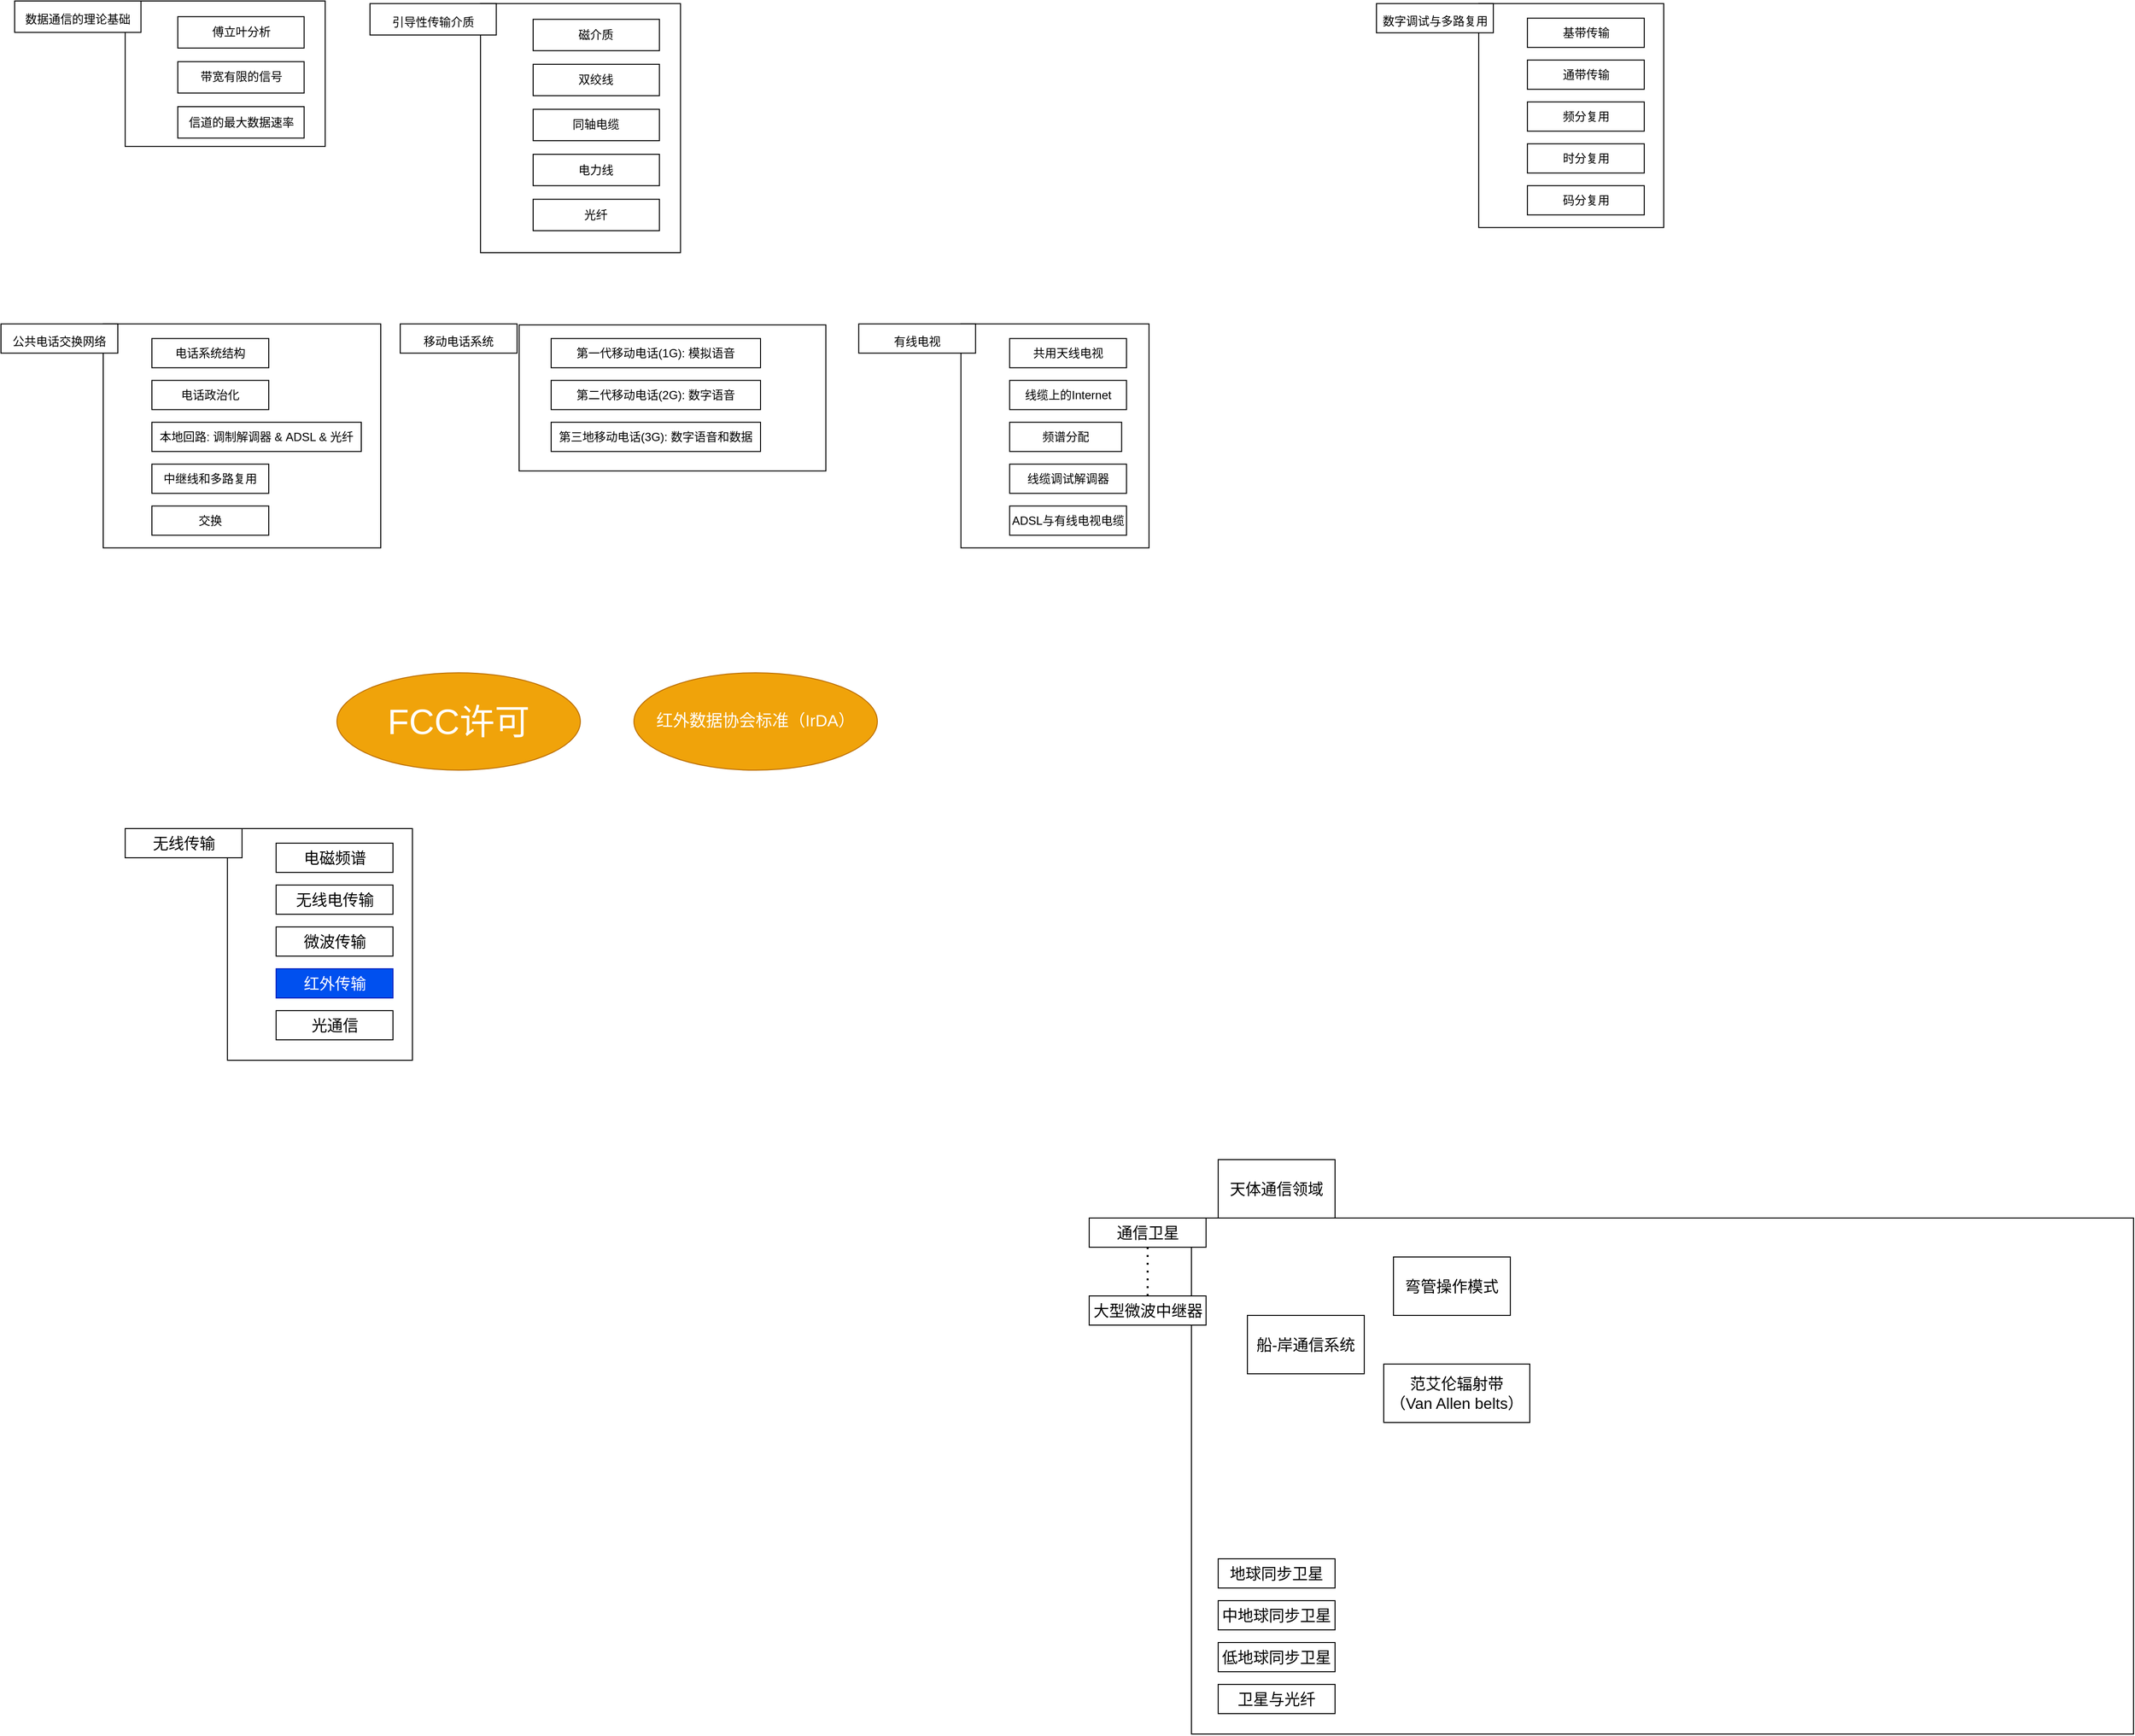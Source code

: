 <mxfile version="14.2.4" type="embed">
    <diagram id="uDFQFcmB11ROd6fHzXDE" name="Page-1">
        <mxGraphModel dx="1678" dy="733" grid="1" gridSize="10" guides="1" tooltips="1" connect="1" arrows="1" fold="1" page="1" pageScale="1" pageWidth="827" pageHeight="1169" math="0" shadow="0">
            <root>
                <mxCell id="0"/>
                <mxCell id="1" parent="0"/>
                <mxCell id="9" value="" style="rounded=0;whiteSpace=wrap;html=1;strokeWidth=1;fontSize=16;" vertex="1" parent="1">
                    <mxGeometry x="1222.55" y="1530" width="967.45" height="530" as="geometry"/>
                </mxCell>
                <mxCell id="10" value="地球同步卫星" style="rounded=0;whiteSpace=wrap;html=1;strokeWidth=1;fontSize=16;" vertex="1" parent="1">
                    <mxGeometry x="1250" y="1880" width="120" height="30" as="geometry"/>
                </mxCell>
                <mxCell id="11" value="中地球同步卫星" style="rounded=0;whiteSpace=wrap;html=1;fontSize=16;" vertex="1" parent="1">
                    <mxGeometry x="1250" y="1923" width="120" height="30" as="geometry"/>
                </mxCell>
                <mxCell id="12" value="低地球同步卫星" style="rounded=0;whiteSpace=wrap;html=1;fontSize=16;" vertex="1" parent="1">
                    <mxGeometry x="1250" y="1966" width="120" height="30" as="geometry"/>
                </mxCell>
                <mxCell id="13" value="卫星与光纤" style="rounded=0;whiteSpace=wrap;html=1;fontSize=16;" vertex="1" parent="1">
                    <mxGeometry x="1250" y="2009" width="120" height="30" as="geometry"/>
                </mxCell>
                <mxCell id="14" value="&lt;span style=&quot;font-size: 16px;&quot;&gt;通信卫星&lt;/span&gt;" style="rounded=0;whiteSpace=wrap;html=1;fontSize=16;" vertex="1" parent="1">
                    <mxGeometry x="1117.55" y="1530" width="120" height="30" as="geometry"/>
                </mxCell>
                <mxCell id="15" value="" style="rounded=0;whiteSpace=wrap;html=1;strokeWidth=1;fontSize=22;" vertex="1" parent="1">
                    <mxGeometry x="1517.55" y="282.7" width="190" height="230" as="geometry"/>
                </mxCell>
                <mxCell id="16" value="基带传输" style="rounded=0;whiteSpace=wrap;html=1;strokeWidth=1;fontSize=12;" vertex="1" parent="1">
                    <mxGeometry x="1567.55" y="297.7" width="120" height="30" as="geometry"/>
                </mxCell>
                <mxCell id="17" value="通带传输" style="rounded=0;whiteSpace=wrap;html=1;" vertex="1" parent="1">
                    <mxGeometry x="1567.55" y="340.7" width="120" height="30" as="geometry"/>
                </mxCell>
                <mxCell id="18" value="频分复用" style="rounded=0;whiteSpace=wrap;html=1;" vertex="1" parent="1">
                    <mxGeometry x="1567.55" y="383.7" width="120" height="30" as="geometry"/>
                </mxCell>
                <mxCell id="19" value="时分复用&lt;span style=&quot;color: rgba(0 , 0 , 0 , 0) ; font-family: monospace ; font-size: 0px ; white-space: nowrap&quot;&gt;%3CmxGraphModel%3E%3Croot%3E%3CmxCell%20id%3D%220%22%2F%3E%3CmxCell%20id%3D%221%22%20parent%3D%220%22%2F%3E%3CmxCell%20id%3D%222%22%20value%3D%22%22%20style%3D%22rounded%3D0%3BwhiteSpace%3Dwrap%3Bhtml%3D1%3BstrokeWidth%3D1%3BfontSize%3D22%3B%22%20vertex%3D%221%22%20parent%3D%221%22%3E%3CmxGeometry%20x%3D%221155%22%20y%3D%22640%22%20width%3D%22190%22%20height%3D%22190%22%20as%3D%22geometry%22%2F%3E%3C%2FmxCell%3E%3CmxCell%20id%3D%223%22%20value%3D%22%E5%9C%B0%E7%90%83%E5%90%8C%E6%AD%A5%E5%8D%AB%E6%98%9F%22%20style%3D%22rounded%3D0%3BwhiteSpace%3Dwrap%3Bhtml%3D1%3BstrokeWidth%3D1%3BfontSize%3D12%3B%22%20vertex%3D%221%22%20parent%3D%221%22%3E%3CmxGeometry%20x%3D%221205%22%20y%3D%22655%22%20width%3D%22120%22%20height%3D%2230%22%20as%3D%22geometry%22%2F%3E%3C%2FmxCell%3E%3CmxCell%20id%3D%224%22%20value%3D%22%E4%B8%AD%E5%9C%B0%E7%90%83%E5%90%8C%E6%AD%A5%E5%8D%AB%E6%98%9F%22%20style%3D%22rounded%3D0%3BwhiteSpace%3Dwrap%3Bhtml%3D1%3B%22%20vertex%3D%221%22%20parent%3D%221%22%3E%3CmxGeometry%20x%3D%221205%22%20y%3D%22698%22%20width%3D%22120%22%20height%3D%2230%22%20as%3D%22geometry%22%2F%3E%3C%2FmxCell%3E%3CmxCell%20id%3D%225%22%20value%3D%22%E4%BD%8E%E5%9C%B0%E7%90%83%E5%90%8C%E6%AD%A5%E5%8D%AB%E6%98%9F%22%20style%3D%22rounded%3D0%3BwhiteSpace%3Dwrap%3Bhtml%3D1%3B%22%20vertex%3D%221%22%20parent%3D%221%22%3E%3CmxGeometry%20x%3D%221205%22%20y%3D%22741%22%20width%3D%22120%22%20height%3D%2230%22%20as%3D%22geometry%22%2F%3E%3C%2FmxCell%3E%3CmxCell%20id%3D%226%22%20value%3D%22%E5%8D%AB%E6%98%9F%E4%B8%8E%E5%85%89%E7%BA%A4%22%20style%3D%22rounded%3D0%3BwhiteSpace%3Dwrap%3Bhtml%3D1%3B%22%20vertex%3D%221%22%20parent%3D%221%22%3E%3CmxGeometry%20x%3D%221205%22%20y%3D%22784%22%20width%3D%22120%22%20height%3D%2230%22%20as%3D%22geometry%22%2F%3E%3C%2FmxCell%3E%3CmxCell%20id%3D%227%22%20value%3D%22%26lt%3Bspan%20style%3D%26quot%3Bfont-size%3A%2012px%26quot%3B%26gt%3B%E9%80%9A%E4%BF%A1%E5%8D%AB%E6%98%9F%26lt%3B%2Fspan%26gt%3B%22%20style%3D%22rounded%3D0%3BwhiteSpace%3Dwrap%3Bhtml%3D1%3BfontSize%3D22%3B%22%20vertex%3D%221%22%20parent%3D%221%22%3E%3CmxGeometry%20x%3D%221050%22%20y%3D%22640%22%20width%3D%22120%22%20height%3D%2230%22%20as%3D%22geometry%22%2F%3E%3C%2FmxCell%3E%3C%2Froot%3E%3C%2FmxGraphModel%3E&lt;/span&gt;" style="rounded=0;whiteSpace=wrap;html=1;" vertex="1" parent="1">
                    <mxGeometry x="1567.55" y="426.7" width="120" height="30" as="geometry"/>
                </mxCell>
                <mxCell id="20" value="&lt;span style=&quot;font-size: 12px&quot;&gt;数字调试与多路复用&lt;/span&gt;" style="rounded=0;whiteSpace=wrap;html=1;fontSize=22;" vertex="1" parent="1">
                    <mxGeometry x="1412.55" y="282.7" width="120" height="30" as="geometry"/>
                </mxCell>
                <mxCell id="21" value="码分复用" style="rounded=0;whiteSpace=wrap;html=1;" vertex="1" parent="1">
                    <mxGeometry x="1567.55" y="469.7" width="120" height="30" as="geometry"/>
                </mxCell>
                <mxCell id="22" value="" style="rounded=0;whiteSpace=wrap;html=1;strokeWidth=1;fontSize=22;" vertex="1" parent="1">
                    <mxGeometry x="105" y="611.7" width="285" height="230" as="geometry"/>
                </mxCell>
                <mxCell id="23" value="电话系统结构" style="rounded=0;whiteSpace=wrap;html=1;strokeWidth=1;fontSize=12;" vertex="1" parent="1">
                    <mxGeometry x="155" y="626.7" width="120" height="30" as="geometry"/>
                </mxCell>
                <mxCell id="24" value="电话政治化" style="rounded=0;whiteSpace=wrap;html=1;" vertex="1" parent="1">
                    <mxGeometry x="155" y="669.7" width="120" height="30" as="geometry"/>
                </mxCell>
                <mxCell id="25" value="本地回路: 调制解调器 &amp;amp; ADSL &amp;amp; 光纤" style="rounded=0;whiteSpace=wrap;html=1;" vertex="1" parent="1">
                    <mxGeometry x="155" y="712.7" width="215" height="30" as="geometry"/>
                </mxCell>
                <mxCell id="26" value="中继线和多路复用" style="rounded=0;whiteSpace=wrap;html=1;" vertex="1" parent="1">
                    <mxGeometry x="155" y="755.7" width="120" height="30" as="geometry"/>
                </mxCell>
                <mxCell id="27" value="&lt;span style=&quot;font-size: 12px&quot;&gt;公共电话交换网络&lt;/span&gt;" style="rounded=0;whiteSpace=wrap;html=1;fontSize=22;" vertex="1" parent="1">
                    <mxGeometry y="611.7" width="120" height="30" as="geometry"/>
                </mxCell>
                <mxCell id="28" value="交换" style="rounded=0;whiteSpace=wrap;html=1;" vertex="1" parent="1">
                    <mxGeometry x="155" y="798.7" width="120" height="30" as="geometry"/>
                </mxCell>
                <mxCell id="29" value="" style="rounded=0;whiteSpace=wrap;html=1;strokeWidth=1;fontSize=22;" vertex="1" parent="1">
                    <mxGeometry x="532.11" y="612.7" width="315" height="150" as="geometry"/>
                </mxCell>
                <mxCell id="30" value="第一代移动电话(1G): 模拟语音" style="rounded=0;whiteSpace=wrap;html=1;strokeWidth=1;fontSize=12;" vertex="1" parent="1">
                    <mxGeometry x="565" y="626.7" width="215" height="30" as="geometry"/>
                </mxCell>
                <mxCell id="31" value="&lt;span style=&quot;font-size: 12px&quot;&gt;移动电话系统&lt;/span&gt;" style="rounded=0;whiteSpace=wrap;html=1;fontSize=22;" vertex="1" parent="1">
                    <mxGeometry x="410" y="611.7" width="120" height="30" as="geometry"/>
                </mxCell>
                <mxCell id="32" value="第二代移动电话(2G): 数字语音" style="rounded=0;whiteSpace=wrap;html=1;strokeWidth=1;fontSize=12;" vertex="1" parent="1">
                    <mxGeometry x="565" y="669.7" width="215" height="30" as="geometry"/>
                </mxCell>
                <mxCell id="33" value="第三地移动电话(3G): 数字语音和数据" style="rounded=0;whiteSpace=wrap;html=1;strokeWidth=1;fontSize=12;" vertex="1" parent="1">
                    <mxGeometry x="565" y="712.7" width="215" height="30" as="geometry"/>
                </mxCell>
                <mxCell id="34" value="" style="rounded=0;whiteSpace=wrap;html=1;strokeWidth=1;fontSize=22;" vertex="1" parent="1">
                    <mxGeometry x="985.84" y="611.7" width="193.11" height="230" as="geometry"/>
                </mxCell>
                <mxCell id="35" value="共用天线电视" style="rounded=0;whiteSpace=wrap;html=1;strokeWidth=1;fontSize=12;" vertex="1" parent="1">
                    <mxGeometry x="1035.84" y="626.7" width="120" height="30" as="geometry"/>
                </mxCell>
                <mxCell id="36" value="线缆上的Internet" style="rounded=0;whiteSpace=wrap;html=1;" vertex="1" parent="1">
                    <mxGeometry x="1035.84" y="669.7" width="120" height="30" as="geometry"/>
                </mxCell>
                <mxCell id="37" value="频谱分配" style="rounded=0;whiteSpace=wrap;html=1;" vertex="1" parent="1">
                    <mxGeometry x="1035.84" y="712.7" width="115" height="30" as="geometry"/>
                </mxCell>
                <mxCell id="38" value="线缆调试解调器" style="rounded=0;whiteSpace=wrap;html=1;" vertex="1" parent="1">
                    <mxGeometry x="1035.84" y="755.7" width="120" height="30" as="geometry"/>
                </mxCell>
                <mxCell id="39" value="&lt;span style=&quot;font-size: 12px&quot;&gt;有线电视&lt;/span&gt;" style="rounded=0;whiteSpace=wrap;html=1;fontSize=22;" vertex="1" parent="1">
                    <mxGeometry x="880.84" y="611.7" width="120" height="30" as="geometry"/>
                </mxCell>
                <mxCell id="40" value="ADSL与有线电视电缆" style="rounded=0;whiteSpace=wrap;html=1;" vertex="1" parent="1">
                    <mxGeometry x="1035.84" y="798.7" width="120" height="30" as="geometry"/>
                </mxCell>
                <mxCell id="41" value="" style="rounded=0;whiteSpace=wrap;html=1;strokeWidth=1;fontSize=22;" vertex="1" parent="1">
                    <mxGeometry x="127.555" y="280.003" width="205.372" height="149.393" as="geometry"/>
                </mxCell>
                <mxCell id="42" value="傅立叶分析" style="rounded=0;whiteSpace=wrap;html=1;strokeWidth=1;fontSize=12;" vertex="1" parent="1">
                    <mxGeometry x="181.6" y="296.125" width="129.709" height="32.243" as="geometry"/>
                </mxCell>
                <mxCell id="43" value="带宽有限的信号" style="rounded=0;whiteSpace=wrap;html=1;" vertex="1" parent="1">
                    <mxGeometry x="181.6" y="342.34" width="129.709" height="32.243" as="geometry"/>
                </mxCell>
                <mxCell id="44" value="信道的最大数据速率" style="rounded=0;whiteSpace=wrap;html=1;" vertex="1" parent="1">
                    <mxGeometry x="181.6" y="388.554" width="129.709" height="32.243" as="geometry"/>
                </mxCell>
                <mxCell id="45" value="&lt;span style=&quot;font-size: 12px&quot;&gt;数据通信的理论基础&lt;/span&gt;&lt;span style=&quot;color: rgba(0 , 0 , 0 , 0) ; font-family: monospace ; font-size: 0px ; white-space: nowrap&quot;&gt;%3CmxGraphModel%3E%3Croot%3E%3CmxCell%20id%3D%220%22%2F%3E%3CmxCell%20id%3D%221%22%20parent%3D%220%22%2F%3E%3CmxCell%20id%3D%222%22%20value%3D%22RFID%E5%92%8C%E4%BC%A0%E6%84%9F%E5%99%A8%E7%BD%91%E7%BB%9C%22%20style%3D%22rounded%3D0%3BwhiteSpace%3Dwrap%3Bhtml%3D1%3BfontSize%3D12%3B%22%20vertex%3D%221%22%20parent%3D%221%22%3E%3CmxGeometry%20x%3D%22-285%22%20y%3D%22370%22%20width%3D%22120%22%20height%3D%2240%22%20as%3D%22geometry%22%2F%3E%3C%2FmxCell%3E%3C%2Froot%3E%3C%2FmxGraphModel%3E&lt;/span&gt;" style="rounded=0;whiteSpace=wrap;html=1;fontSize=22;" vertex="1" parent="1">
                    <mxGeometry x="14.06" y="280.003" width="129.709" height="32.243" as="geometry"/>
                </mxCell>
                <mxCell id="46" value="" style="rounded=0;whiteSpace=wrap;html=1;strokeWidth=1;fontSize=22;" vertex="1" parent="1">
                    <mxGeometry x="492.444" y="282.703" width="205.372" height="255.794" as="geometry"/>
                </mxCell>
                <mxCell id="47" value="磁介质" style="rounded=0;whiteSpace=wrap;html=1;strokeWidth=1;fontSize=12;" vertex="1" parent="1">
                    <mxGeometry x="546.489" y="298.825" width="129.709" height="32.243" as="geometry"/>
                </mxCell>
                <mxCell id="48" value="双绞线" style="rounded=0;whiteSpace=wrap;html=1;" vertex="1" parent="1">
                    <mxGeometry x="546.489" y="345.04" width="129.709" height="32.243" as="geometry"/>
                </mxCell>
                <mxCell id="49" value="同轴电缆" style="rounded=0;whiteSpace=wrap;html=1;" vertex="1" parent="1">
                    <mxGeometry x="546.489" y="391.254" width="129.709" height="32.243" as="geometry"/>
                </mxCell>
                <mxCell id="50" value="电力线&lt;span style=&quot;color: rgba(0 , 0 , 0 , 0) ; font-family: monospace ; font-size: 0px ; white-space: nowrap&quot;&gt;%3CmxGraphModel%3E%3Croot%3E%3CmxCell%20id%3D%220%22%2F%3E%3CmxCell%20id%3D%221%22%20parent%3D%220%22%2F%3E%3CmxCell%20id%3D%222%22%20value%3D%22%22%20style%3D%22rounded%3D0%3BwhiteSpace%3Dwrap%3Bhtml%3D1%3BstrokeWidth%3D1%3BfontSize%3D22%3B%22%20vertex%3D%221%22%20parent%3D%221%22%3E%3CmxGeometry%20x%3D%22155%22%20y%3D%22641%22%20width%3D%22190%22%20height%3D%22139%22%20as%3D%22geometry%22%2F%3E%3C%2FmxCell%3E%3CmxCell%20id%3D%223%22%20value%3D%22%E5%82%85%E7%AB%8B%E5%8F%B6%E5%88%86%E6%9E%90%22%20style%3D%22rounded%3D0%3BwhiteSpace%3Dwrap%3Bhtml%3D1%3BstrokeWidth%3D1%3BfontSize%3D12%3B%22%20vertex%3D%221%22%20parent%3D%221%22%3E%3CmxGeometry%20x%3D%22205%22%20y%3D%22656%22%20width%3D%22120%22%20height%3D%2230%22%20as%3D%22geometry%22%2F%3E%3C%2FmxCell%3E%3CmxCell%20id%3D%224%22%20value%3D%22%E5%B8%A6%E5%AE%BD%E6%9C%89%E9%99%90%E7%9A%84%E4%BF%A1%E5%8F%B7%22%20style%3D%22rounded%3D0%3BwhiteSpace%3Dwrap%3Bhtml%3D1%3B%22%20vertex%3D%221%22%20parent%3D%221%22%3E%3CmxGeometry%20x%3D%22205%22%20y%3D%22699%22%20width%3D%22120%22%20height%3D%2230%22%20as%3D%22geometry%22%2F%3E%3C%2FmxCell%3E%3CmxCell%20id%3D%225%22%20value%3D%22%E4%BF%A1%E9%81%93%E7%9A%84%E6%9C%80%E5%A4%A7%E6%95%B0%E6%8D%AE%E9%80%9F%E7%8E%87%22%20style%3D%22rounded%3D0%3BwhiteSpace%3Dwrap%3Bhtml%3D1%3B%22%20vertex%3D%221%22%20parent%3D%221%22%3E%3CmxGeometry%20x%3D%22205%22%20y%3D%22742%22%20width%3D%22120%22%20height%3D%2230%22%20as%3D%22geometry%22%2F%3E%3C%2FmxCell%3E%3CmxCell%20id%3D%226%22%20value%3D%22%26lt%3Bspan%20style%3D%26quot%3Bfont-size%3A%2012px%26quot%3B%26gt%3B%E6%95%B0%E6%8D%AE%E9%80%9A%E4%BF%A1%E7%9A%84%E7%90%86%E8%AE%BA%E5%9F%BA%E7%A1%80%26lt%3B%2Fspan%26gt%3B%26lt%3Bspan%20style%3D%26quot%3Bcolor%3A%20rgba(0%20%2C%200%20%2C%200%20%2C%200)%20%3B%20font-family%3A%20monospace%20%3B%20font-size%3A%200px%20%3B%20white-space%3A%20nowrap%26quot%3B%26gt%3B%253CmxGraphModel%253E%253Croot%253E%253CmxCell%2520id%253D%25220%2522%252F%253E%253CmxCell%2520id%253D%25221%2522%2520parent%253D%25220%2522%252F%253E%253CmxCell%2520id%253D%25222%2522%2520value%253D%2522RFID%25E5%2592%258C%25E4%25BC%25A0%25E6%2584%259F%25E5%2599%25A8%25E7%25BD%2591%25E7%25BB%259C%2522%2520style%253D%2522rounded%253D0%253BwhiteSpace%253Dwrap%253Bhtml%253D1%253BfontSize%253D12%253B%2522%2520vertex%253D%25221%2522%2520parent%253D%25221%2522%253E%253CmxGeometry%2520x%253D%2522-285%2522%2520y%253D%2522370%2522%2520width%253D%2522120%2522%2520height%253D%252240%2522%2520as%253D%2522geometry%2522%252F%253E%253C%252FmxCell%253E%253C%252Froot%253E%253C%252FmxGraphModel%253E%26lt%3B%2Fspan%26gt%3B%22%20style%3D%22rounded%3D0%3BwhiteSpace%3Dwrap%3Bhtml%3D1%3BfontSize%3D22%3B%22%20vertex%3D%221%22%20parent%3D%221%22%3E%3CmxGeometry%20x%3D%2250%22%20y%3D%22641%22%20width%3D%22120%22%20height%3D%2230%22%20as%3D%22geometry%22%2F%3E%3C%2FmxCell%3E%3C%2Froot%3E%3C%2FmxGraphModel%3E&lt;/span&gt;" style="rounded=0;whiteSpace=wrap;html=1;" vertex="1" parent="1">
                    <mxGeometry x="546.489" y="437.469" width="129.709" height="32.243" as="geometry"/>
                </mxCell>
                <mxCell id="51" value="&lt;span style=&quot;font-size: 12px&quot;&gt;引导性传输介质&lt;/span&gt;" style="rounded=0;whiteSpace=wrap;html=1;fontSize=22;" vertex="1" parent="1">
                    <mxGeometry x="378.949" y="282.703" width="129.709" height="32.243" as="geometry"/>
                </mxCell>
                <mxCell id="52" value="光纤" style="rounded=0;whiteSpace=wrap;html=1;" vertex="1" parent="1">
                    <mxGeometry x="546.489" y="483.684" width="129.709" height="32.243" as="geometry"/>
                </mxCell>
                <mxCell id="53" value="" style="rounded=0;whiteSpace=wrap;html=1;strokeWidth=1;fontSize=16;" vertex="1" parent="1">
                    <mxGeometry x="232.56" y="1130" width="190" height="238" as="geometry"/>
                </mxCell>
                <mxCell id="54" value="电磁频谱" style="rounded=0;whiteSpace=wrap;html=1;strokeWidth=1;fontSize=16;" vertex="1" parent="1">
                    <mxGeometry x="282.56" y="1145" width="120" height="30" as="geometry"/>
                </mxCell>
                <mxCell id="55" value="无线电传输" style="rounded=0;whiteSpace=wrap;html=1;fontSize=16;" vertex="1" parent="1">
                    <mxGeometry x="282.56" y="1188" width="120" height="30" as="geometry"/>
                </mxCell>
                <mxCell id="56" value="微波传输" style="rounded=0;whiteSpace=wrap;html=1;fontSize=16;" vertex="1" parent="1">
                    <mxGeometry x="282.56" y="1231" width="120" height="30" as="geometry"/>
                </mxCell>
                <mxCell id="57" value="红外传输" style="rounded=0;whiteSpace=wrap;html=1;fillColor=#0050ef;strokeColor=#001DBC;fontColor=#ffffff;fontSize=16;" vertex="1" parent="1">
                    <mxGeometry x="282.56" y="1274" width="120" height="30" as="geometry"/>
                </mxCell>
                <mxCell id="58" value="&lt;span style=&quot;font-size: 16px;&quot;&gt;无线传输&lt;/span&gt;" style="rounded=0;whiteSpace=wrap;html=1;fontSize=16;" vertex="1" parent="1">
                    <mxGeometry x="127.56" y="1130" width="120" height="30" as="geometry"/>
                </mxCell>
                <mxCell id="59" value="光通信" style="rounded=0;whiteSpace=wrap;html=1;fontSize=16;" vertex="1" parent="1">
                    <mxGeometry x="282.56" y="1317" width="120" height="30" as="geometry"/>
                </mxCell>
                <mxCell id="60" value="FCC许可" style="ellipse;whiteSpace=wrap;html=1;fontSize=36;fillColor=#f0a30a;strokeColor=#BD7000;fontColor=#ffffff;" vertex="1" parent="1">
                    <mxGeometry x="345" y="970" width="250" height="100" as="geometry"/>
                </mxCell>
                <mxCell id="61" value="红外数据协会标准（IrDA）" style="ellipse;whiteSpace=wrap;html=1;fontSize=17;fillColor=#f0a30a;strokeColor=#BD7000;fontColor=#ffffff;" vertex="1" parent="1">
                    <mxGeometry x="650" y="970" width="250" height="100" as="geometry"/>
                </mxCell>
                <mxCell id="62" value="天体通信领域" style="rounded=0;whiteSpace=wrap;html=1;fontSize=16;" vertex="1" parent="1">
                    <mxGeometry x="1250" y="1470" width="120" height="60" as="geometry"/>
                </mxCell>
                <mxCell id="63" value="船-岸通信系统" style="rounded=0;whiteSpace=wrap;html=1;fontSize=16;" vertex="1" parent="1">
                    <mxGeometry x="1280" y="1630" width="120" height="60" as="geometry"/>
                </mxCell>
                <mxCell id="64" value="&lt;span style=&quot;font-size: 16px&quot;&gt;大型微波中继器&lt;/span&gt;" style="rounded=0;whiteSpace=wrap;html=1;fontSize=16;" vertex="1" parent="1">
                    <mxGeometry x="1117.55" y="1610" width="120" height="30" as="geometry"/>
                </mxCell>
                <mxCell id="65" value="" style="endArrow=none;dashed=1;html=1;dashPattern=1 3;strokeWidth=2;fontSize=16;exitX=0.5;exitY=0;exitDx=0;exitDy=0;entryX=0.5;entryY=1;entryDx=0;entryDy=0;" edge="1" parent="1" source="64" target="14">
                    <mxGeometry width="50" height="50" relative="1" as="geometry">
                        <mxPoint x="1270" y="1520" as="sourcePoint"/>
                        <mxPoint x="1320" y="1470" as="targetPoint"/>
                    </mxGeometry>
                </mxCell>
                <mxCell id="66" value="弯管操作模式" style="rounded=0;whiteSpace=wrap;html=1;fontSize=16;" vertex="1" parent="1">
                    <mxGeometry x="1430" y="1570" width="120" height="60" as="geometry"/>
                </mxCell>
                <mxCell id="67" value="范艾伦辐射带&lt;br&gt;（Van Allen belts）" style="rounded=0;whiteSpace=wrap;html=1;fontSize=16;" vertex="1" parent="1">
                    <mxGeometry x="1420" y="1680" width="150" height="60" as="geometry"/>
                </mxCell>
            </root>
        </mxGraphModel>
    </diagram>
</mxfile>